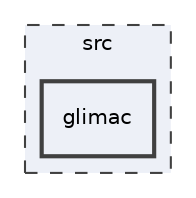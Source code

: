 digraph "/home/utilisateur/Documents/S3-SYNTHESE_DIMAGE/IMACRUN_3D/src/glimac"
{
 // LATEX_PDF_SIZE
  edge [fontname="Helvetica",fontsize="10",labelfontname="Helvetica",labelfontsize="10"];
  node [fontname="Helvetica",fontsize="10",shape=record];
  compound=true
  subgraph clusterdir_68267d1309a1af8e8297ef4c3efbcdba {
    graph [ bgcolor="#edf0f7", pencolor="grey25", style="filled,dashed,", label="src", fontname="Helvetica", fontsize="10", URL="dir_68267d1309a1af8e8297ef4c3efbcdba.html"]
  dir_0e01513eafa252a1fbdc704793ad904c [shape=box, label="glimac", style="filled,bold,", fillcolor="#edf0f7", color="grey25", URL="dir_0e01513eafa252a1fbdc704793ad904c.html"];
  }
}
